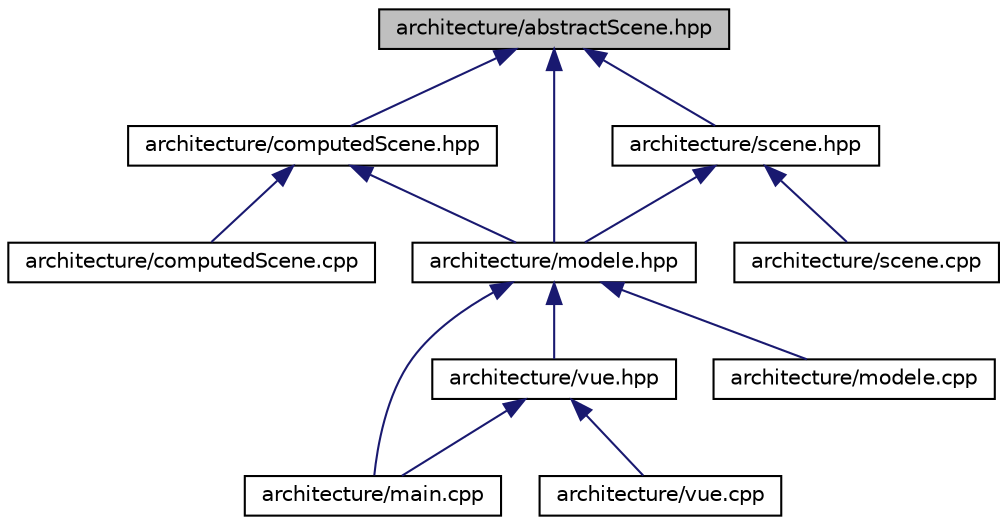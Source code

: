 digraph "architecture/abstractScene.hpp"
{
  edge [fontname="Helvetica",fontsize="10",labelfontname="Helvetica",labelfontsize="10"];
  node [fontname="Helvetica",fontsize="10",shape=record];
  Node1 [label="architecture/abstractScene.hpp",height=0.2,width=0.4,color="black", fillcolor="grey75", style="filled", fontcolor="black"];
  Node1 -> Node2 [dir="back",color="midnightblue",fontsize="10",style="solid"];
  Node2 [label="architecture/computedScene.hpp",height=0.2,width=0.4,color="black", fillcolor="white", style="filled",URL="$computed_scene_8hpp.html"];
  Node2 -> Node3 [dir="back",color="midnightblue",fontsize="10",style="solid"];
  Node3 [label="architecture/computedScene.cpp",height=0.2,width=0.4,color="black", fillcolor="white", style="filled",URL="$computed_scene_8cpp.html"];
  Node2 -> Node4 [dir="back",color="midnightblue",fontsize="10",style="solid"];
  Node4 [label="architecture/modele.hpp",height=0.2,width=0.4,color="black", fillcolor="white", style="filled",URL="$modele_8hpp.html"];
  Node4 -> Node5 [dir="back",color="midnightblue",fontsize="10",style="solid"];
  Node5 [label="architecture/main.cpp",height=0.2,width=0.4,color="black", fillcolor="white", style="filled",URL="$main_8cpp.html"];
  Node4 -> Node6 [dir="back",color="midnightblue",fontsize="10",style="solid"];
  Node6 [label="architecture/vue.hpp",height=0.2,width=0.4,color="black", fillcolor="white", style="filled",URL="$vue_8hpp.html",tooltip="Classe de gestion de l&#39;affichage. "];
  Node6 -> Node5 [dir="back",color="midnightblue",fontsize="10",style="solid"];
  Node6 -> Node7 [dir="back",color="midnightblue",fontsize="10",style="solid"];
  Node7 [label="architecture/vue.cpp",height=0.2,width=0.4,color="black", fillcolor="white", style="filled",URL="$vue_8cpp.html",tooltip="Classe de gestion de l&#39;affichage. "];
  Node4 -> Node8 [dir="back",color="midnightblue",fontsize="10",style="solid"];
  Node8 [label="architecture/modele.cpp",height=0.2,width=0.4,color="black", fillcolor="white", style="filled",URL="$modele_8cpp.html"];
  Node1 -> Node9 [dir="back",color="midnightblue",fontsize="10",style="solid"];
  Node9 [label="architecture/scene.hpp",height=0.2,width=0.4,color="black", fillcolor="white", style="filled",URL="$scene_8hpp.html"];
  Node9 -> Node4 [dir="back",color="midnightblue",fontsize="10",style="solid"];
  Node9 -> Node10 [dir="back",color="midnightblue",fontsize="10",style="solid"];
  Node10 [label="architecture/scene.cpp",height=0.2,width=0.4,color="black", fillcolor="white", style="filled",URL="$scene_8cpp.html"];
  Node1 -> Node4 [dir="back",color="midnightblue",fontsize="10",style="solid"];
}
